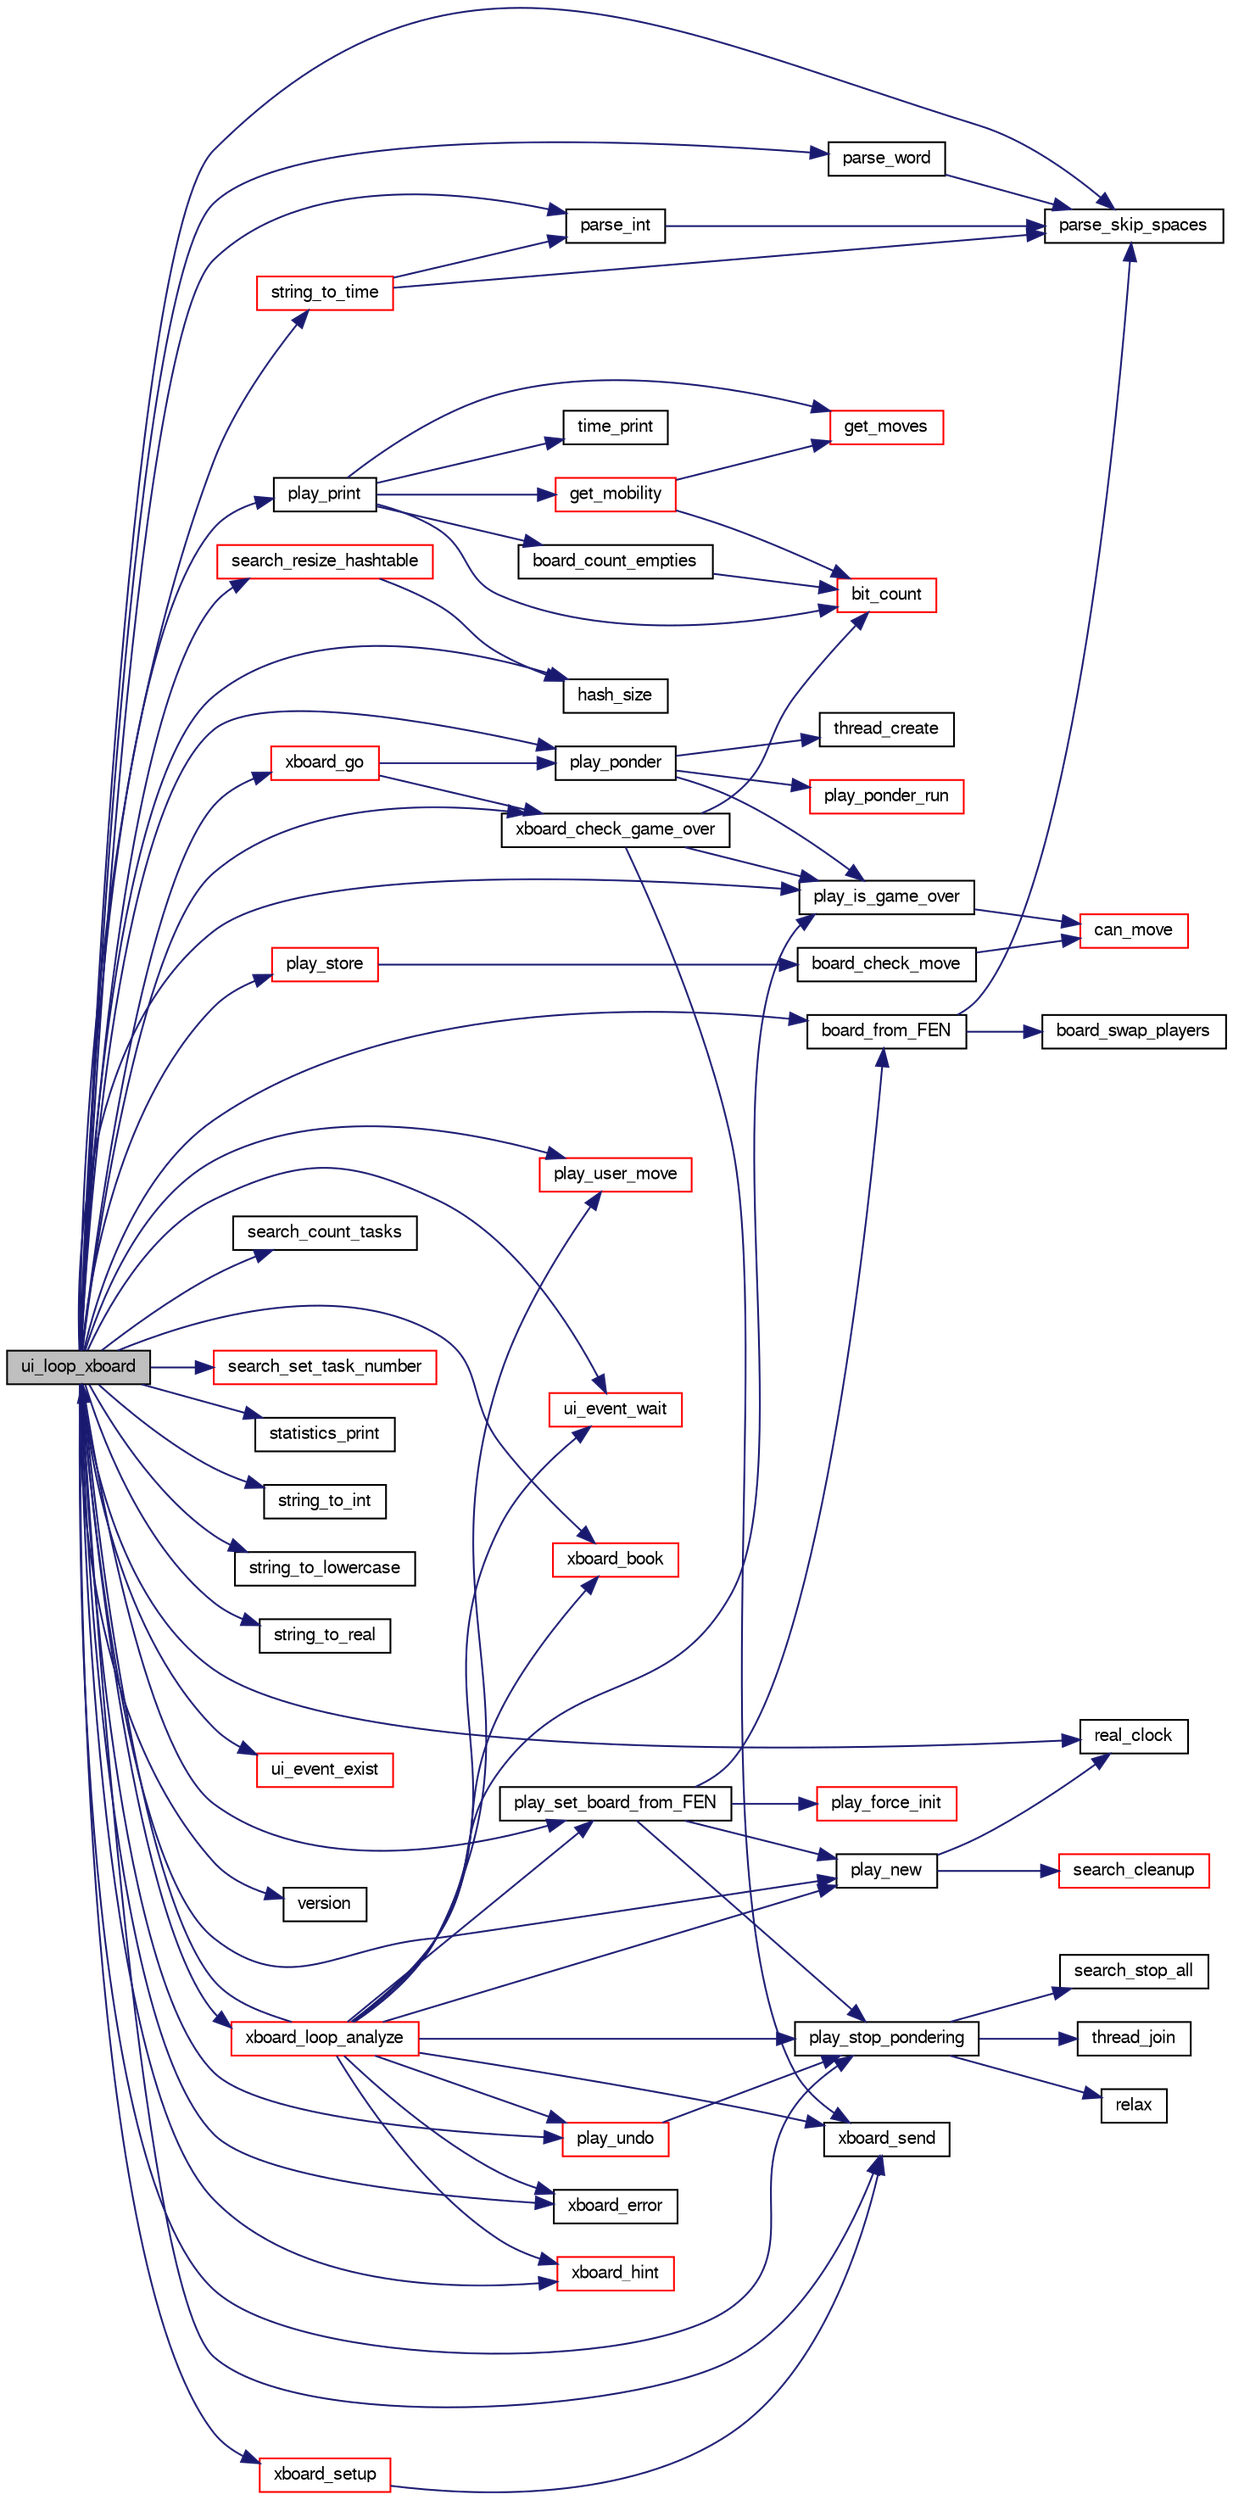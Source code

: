 digraph "ui_loop_xboard"
{
 // LATEX_PDF_SIZE
  bgcolor="transparent";
  edge [fontname="FreeSans",fontsize="10",labelfontname="FreeSans",labelfontsize="10"];
  node [fontname="FreeSans",fontsize="10",shape=record];
  rankdir="LR";
  Node1 [label="ui_loop_xboard",height=0.2,width=0.4,color="black", fillcolor="grey75", style="filled", fontcolor="black",tooltip="Loop event."];
  Node1 -> Node2 [color="midnightblue",fontsize="10",style="solid",fontname="FreeSans"];
  Node2 [label="board_from_FEN",height=0.2,width=0.4,color="black",URL="$board_8c.html#af29492953715e526dd895b6c59dc5de6",tooltip="Set a board from a string description."];
  Node2 -> Node3 [color="midnightblue",fontsize="10",style="solid",fontname="FreeSans"];
  Node3 [label="board_swap_players",height=0.2,width=0.4,color="black",URL="$board_8c.html#a4d389fb0245969a39744349230ce7703",tooltip="Swap players."];
  Node2 -> Node4 [color="midnightblue",fontsize="10",style="solid",fontname="FreeSans"];
  Node4 [label="parse_skip_spaces",height=0.2,width=0.4,color="black",URL="$util_8c.html#a35508e8fcec689d875231b2f93fbe4a5",tooltip="Skip spaces."];
  Node1 -> Node5 [color="midnightblue",fontsize="10",style="solid",fontname="FreeSans"];
  Node5 [label="hash_size",height=0.2,width=0.4,color="black",URL="$xboard_8c.html#a4877b48030424ed5b876bcebf12b95f2",tooltip=" "];
  Node1 -> Node6 [color="midnightblue",fontsize="10",style="solid",fontname="FreeSans"];
  Node6 [label="parse_int",height=0.2,width=0.4,color="black",URL="$util_8c.html#a0fad57b1fd6851c6cde5258a897b7a61",tooltip="Parse an integer."];
  Node6 -> Node4 [color="midnightblue",fontsize="10",style="solid",fontname="FreeSans"];
  Node1 -> Node4 [color="midnightblue",fontsize="10",style="solid",fontname="FreeSans"];
  Node1 -> Node7 [color="midnightblue",fontsize="10",style="solid",fontname="FreeSans"];
  Node7 [label="parse_word",height=0.2,width=0.4,color="black",URL="$util_8c.html#a37223454580e3fd41f4bddb3c3970da5",tooltip="Parse a word."];
  Node7 -> Node4 [color="midnightblue",fontsize="10",style="solid",fontname="FreeSans"];
  Node1 -> Node8 [color="midnightblue",fontsize="10",style="solid",fontname="FreeSans"];
  Node8 [label="play_is_game_over",height=0.2,width=0.4,color="black",URL="$play_8c.html#ad8fbdebca393fc37414e594b098650b3",tooltip="Check if game is over."];
  Node8 -> Node9 [color="midnightblue",fontsize="10",style="solid",fontname="FreeSans"];
  Node9 [label="can_move",height=0.2,width=0.4,color="red",URL="$board_8c.html#ae1a532d6eaa0e55357d0f4b9cd659b88",tooltip="Check if a player can move."];
  Node1 -> Node12 [color="midnightblue",fontsize="10",style="solid",fontname="FreeSans"];
  Node12 [label="play_new",height=0.2,width=0.4,color="black",URL="$play_8c.html#a61b819f1f97c593c9ed9b75b8a99e719",tooltip="Start a new game."];
  Node12 -> Node13 [color="midnightblue",fontsize="10",style="solid",fontname="FreeSans"];
  Node13 [label="real_clock",height=0.2,width=0.4,color="black",URL="$util_8h.html#a358b4c5eab4941b90bb9ef1676e5f7e5",tooltip=" "];
  Node12 -> Node14 [color="midnightblue",fontsize="10",style="solid",fontname="FreeSans"];
  Node14 [label="search_cleanup",height=0.2,width=0.4,color="red",URL="$search_8c.html#a7b93f77633c01068248bd9072013981a",tooltip="Clean-up some search data."];
  Node1 -> Node16 [color="midnightblue",fontsize="10",style="solid",fontname="FreeSans"];
  Node16 [label="play_ponder",height=0.2,width=0.4,color="black",URL="$play_8c.html#a391455b9715193a13afe7d863734893f",tooltip="Ponder."];
  Node16 -> Node8 [color="midnightblue",fontsize="10",style="solid",fontname="FreeSans"];
  Node16 -> Node17 [color="midnightblue",fontsize="10",style="solid",fontname="FreeSans"];
  Node17 [label="play_ponder_run",height=0.2,width=0.4,color="red",URL="$play_8c.html#a6a826d8e8634b46e269daeed05de785c",tooltip="do ponderation."];
  Node16 -> Node177 [color="midnightblue",fontsize="10",style="solid",fontname="FreeSans"];
  Node177 [label="thread_create",height=0.2,width=0.4,color="black",URL="$util_8c.html#a5135c80b00fc096aff7c6b2d89020cc8",tooltip="Create a thread."];
  Node1 -> Node178 [color="midnightblue",fontsize="10",style="solid",fontname="FreeSans"];
  Node178 [label="play_print",height=0.2,width=0.4,color="black",URL="$play_8c.html#a271dcbbc65d1c9645070a03676a0fe29",tooltip="Print the game state."];
  Node178 -> Node23 [color="midnightblue",fontsize="10",style="solid",fontname="FreeSans"];
  Node23 [label="bit_count",height=0.2,width=0.4,color="red",URL="$bit_8c.html#a830fec0a90989da1f1900ff609b92167",tooltip="Count the number of bits set to one in an unsigned long long."];
  Node178 -> Node179 [color="midnightblue",fontsize="10",style="solid",fontname="FreeSans"];
  Node179 [label="board_count_empties",height=0.2,width=0.4,color="black",URL="$board_8c.html#a35de0f1560f069cd442105c319df2c15",tooltip="Check if the game is over."];
  Node179 -> Node23 [color="midnightblue",fontsize="10",style="solid",fontname="FreeSans"];
  Node178 -> Node25 [color="midnightblue",fontsize="10",style="solid",fontname="FreeSans"];
  Node25 [label="get_mobility",height=0.2,width=0.4,color="red",URL="$board_8c.html#a7509639c4e49c56fe83b3d978580ed42",tooltip="Count legal moves."];
  Node25 -> Node23 [color="midnightblue",fontsize="10",style="solid",fontname="FreeSans"];
  Node25 -> Node26 [color="midnightblue",fontsize="10",style="solid",fontname="FreeSans"];
  Node26 [label="get_moves",height=0.2,width=0.4,color="red",URL="$board_8c.html#a7610dc936a6aea22b3c5e162f722a7a1",tooltip="Get legal moves."];
  Node178 -> Node26 [color="midnightblue",fontsize="10",style="solid",fontname="FreeSans"];
  Node178 -> Node32 [color="midnightblue",fontsize="10",style="solid",fontname="FreeSans"];
  Node32 [label="time_print",height=0.2,width=0.4,color="black",URL="$util_8c.html#a0379cb7b898e08489b0dcda99430ef96",tooltip="Print time as \"D:HH:MM:SS.CC\"."];
  Node1 -> Node180 [color="midnightblue",fontsize="10",style="solid",fontname="FreeSans"];
  Node180 [label="play_set_board_from_FEN",height=0.2,width=0.4,color="black",URL="$play_8c.html#a377c8cff47d9a59797cc615360b659be",tooltip="Set a new board."];
  Node180 -> Node2 [color="midnightblue",fontsize="10",style="solid",fontname="FreeSans"];
  Node180 -> Node181 [color="midnightblue",fontsize="10",style="solid",fontname="FreeSans"];
  Node181 [label="play_force_init",height=0.2,width=0.4,color="red",URL="$play_8c.html#a8ae26aeb1f439fc5a4bed1af1cb6a4ce",tooltip="Initialize a forced line."];
  Node180 -> Node12 [color="midnightblue",fontsize="10",style="solid",fontname="FreeSans"];
  Node180 -> Node194 [color="midnightblue",fontsize="10",style="solid",fontname="FreeSans"];
  Node194 [label="play_stop_pondering",height=0.2,width=0.4,color="black",URL="$play_8c.html#a4a4b7bf94f1ee79c788fbcca3ddc347f",tooltip="Stop pondering."];
  Node194 -> Node195 [color="midnightblue",fontsize="10",style="solid",fontname="FreeSans"];
  Node195 [label="relax",height=0.2,width=0.4,color="black",URL="$util_8c.html#ae20ec7bae5f5bc33f169d416601e2eea",tooltip="sleep for t ms."];
  Node194 -> Node130 [color="midnightblue",fontsize="10",style="solid",fontname="FreeSans"];
  Node130 [label="search_stop_all",height=0.2,width=0.4,color="black",URL="$search_8c.html#ad775910af78c46412b5ee4b8bc887b67",tooltip="Stop the search."];
  Node194 -> Node135 [color="midnightblue",fontsize="10",style="solid",fontname="FreeSans"];
  Node135 [label="thread_join",height=0.2,width=0.4,color="black",URL="$util_8c.html#a52efa84f4cfd49921787886d9543ab64",tooltip="Join a thread."];
  Node1 -> Node194 [color="midnightblue",fontsize="10",style="solid",fontname="FreeSans"];
  Node1 -> Node196 [color="midnightblue",fontsize="10",style="solid",fontname="FreeSans"];
  Node196 [label="play_store",height=0.2,width=0.4,color="red",URL="$play_8c.html#a050579c3f94a2d5990bc186369ad7980",tooltip="store the game into the opening book"];
  Node196 -> Node52 [color="midnightblue",fontsize="10",style="solid",fontname="FreeSans"];
  Node52 [label="board_check_move",height=0.2,width=0.4,color="black",URL="$board_8c.html#a0461002c2a4fd95a361b6e1ee8637a65",tooltip="Check if a move is legal."];
  Node52 -> Node9 [color="midnightblue",fontsize="10",style="solid",fontname="FreeSans"];
  Node1 -> Node226 [color="midnightblue",fontsize="10",style="solid",fontname="FreeSans"];
  Node226 [label="play_undo",height=0.2,width=0.4,color="red",URL="$play_8c.html#ad882a4aab00428deb1159a896b46884e",tooltip="Undo a move."];
  Node226 -> Node194 [color="midnightblue",fontsize="10",style="solid",fontname="FreeSans"];
  Node1 -> Node228 [color="midnightblue",fontsize="10",style="solid",fontname="FreeSans"];
  Node228 [label="play_user_move",height=0.2,width=0.4,color="red",URL="$play_8c.html#a7c5196ce6ab45f351647f82a000cd265",tooltip="Play a user move."];
  Node1 -> Node13 [color="midnightblue",fontsize="10",style="solid",fontname="FreeSans"];
  Node1 -> Node168 [color="midnightblue",fontsize="10",style="solid",fontname="FreeSans"];
  Node168 [label="search_count_tasks",height=0.2,width=0.4,color="black",URL="$search_8c.html#abd4fe1079f4e08e92ebc3ebf3281654f",tooltip="Count the number of tasks used in parallel search."];
  Node1 -> Node231 [color="midnightblue",fontsize="10",style="solid",fontname="FreeSans"];
  Node231 [label="search_resize_hashtable",height=0.2,width=0.4,color="red",URL="$search_8c.html#ad756f3d725bad22fa63af668b920f776",tooltip=" "];
  Node231 -> Node5 [color="midnightblue",fontsize="10",style="solid",fontname="FreeSans"];
  Node1 -> Node233 [color="midnightblue",fontsize="10",style="solid",fontname="FreeSans"];
  Node233 [label="search_set_task_number",height=0.2,width=0.4,color="red",URL="$search_8c.html#a68cd7675b74d22fc78ce88467e02d6ab",tooltip="Change the number of task."];
  Node1 -> Node171 [color="midnightblue",fontsize="10",style="solid",fontname="FreeSans"];
  Node171 [label="statistics_print",height=0.2,width=0.4,color="black",URL="$stats_8c.html#af15b5cd7664fb5e595189ba085486f45",tooltip="Print statistics."];
  Node1 -> Node241 [color="midnightblue",fontsize="10",style="solid",fontname="FreeSans"];
  Node241 [label="string_to_int",height=0.2,width=0.4,color="black",URL="$util_8c.html#a892b51d59129915627472acdf3265d3b",tooltip="Convert a string into an integer."];
  Node1 -> Node242 [color="midnightblue",fontsize="10",style="solid",fontname="FreeSans"];
  Node242 [label="string_to_lowercase",height=0.2,width=0.4,color="black",URL="$util_8c.html#a63f0d8023994d5b47de94f80738870e8",tooltip="Change all char of a string to lowercase."];
  Node1 -> Node243 [color="midnightblue",fontsize="10",style="solid",fontname="FreeSans"];
  Node243 [label="string_to_real",height=0.2,width=0.4,color="black",URL="$util_8c.html#a9a627e55de351c5105f457c5558e92c0",tooltip="Convert a string into a real number."];
  Node1 -> Node244 [color="midnightblue",fontsize="10",style="solid",fontname="FreeSans"];
  Node244 [label="string_to_time",height=0.2,width=0.4,color="red",URL="$util_8c.html#ae7e1797deb6cddf421419046a869bb7c",tooltip="Read time as \"D:HH:MM:SS.C\"."];
  Node244 -> Node6 [color="midnightblue",fontsize="10",style="solid",fontname="FreeSans"];
  Node244 -> Node4 [color="midnightblue",fontsize="10",style="solid",fontname="FreeSans"];
  Node1 -> Node246 [color="midnightblue",fontsize="10",style="solid",fontname="FreeSans"];
  Node246 [label="ui_event_exist",height=0.2,width=0.4,color="red",URL="$ui_8c.html#a78147c772d6a1c900228acc2eb598475",tooltip="ui_event_exist"];
  Node1 -> Node248 [color="midnightblue",fontsize="10",style="solid",fontname="FreeSans"];
  Node248 [label="ui_event_wait",height=0.2,width=0.4,color="red",URL="$ui_8c.html#ac3d9125e9061d4d928b05b720fffbb0d",tooltip="Wait input."];
  Node1 -> Node253 [color="midnightblue",fontsize="10",style="solid",fontname="FreeSans"];
  Node253 [label="version",height=0.2,width=0.4,color="black",URL="$edax_8c.html#af986bd0575ec9b913dfab4b8422509ae",tooltip="Print version & copyright."];
  Node1 -> Node254 [color="midnightblue",fontsize="10",style="solid",fontname="FreeSans"];
  Node254 [label="xboard_book",height=0.2,width=0.4,color="red",URL="$xboard_8c.html#a498d40e5c213c58ed6f986dbe834048b",tooltip="Send a move from the book, if available."];
  Node1 -> Node256 [color="midnightblue",fontsize="10",style="solid",fontname="FreeSans"];
  Node256 [label="xboard_check_game_over",height=0.2,width=0.4,color="black",URL="$xboard_8c.html#a14d8dd2a07b408d8cde575639502fd62",tooltip="Check if the game is over."];
  Node256 -> Node23 [color="midnightblue",fontsize="10",style="solid",fontname="FreeSans"];
  Node256 -> Node8 [color="midnightblue",fontsize="10",style="solid",fontname="FreeSans"];
  Node256 -> Node257 [color="midnightblue",fontsize="10",style="solid",fontname="FreeSans"];
  Node257 [label="xboard_send",height=0.2,width=0.4,color="black",URL="$xboard_8c.html#a2e7102c5e911ea60b9c9f9f1ae90cff2",tooltip="Send a command to xboard/winboard GUI."];
  Node1 -> Node258 [color="midnightblue",fontsize="10",style="solid",fontname="FreeSans"];
  Node258 [label="xboard_error",height=0.2,width=0.4,color="black",URL="$xboard_8c.html#a16df507eabb96655e26f05a99168d63a",tooltip="Print an error."];
  Node1 -> Node259 [color="midnightblue",fontsize="10",style="solid",fontname="FreeSans"];
  Node259 [label="xboard_go",height=0.2,width=0.4,color="red",URL="$xboard_8c.html#ac3cbe43d38c75f78ef60f463f91bf3fe",tooltip=" "];
  Node259 -> Node16 [color="midnightblue",fontsize="10",style="solid",fontname="FreeSans"];
  Node259 -> Node256 [color="midnightblue",fontsize="10",style="solid",fontname="FreeSans"];
  Node1 -> Node273 [color="midnightblue",fontsize="10",style="solid",fontname="FreeSans"];
  Node273 [label="xboard_hint",height=0.2,width=0.4,color="red",URL="$xboard_8c.html#ae6eae2c7ca24e320195ac13aed9a0751",tooltip="Send a hint."];
  Node1 -> Node274 [color="midnightblue",fontsize="10",style="solid",fontname="FreeSans"];
  Node274 [label="xboard_loop_analyze",height=0.2,width=0.4,color="red",URL="$xboard_8c.html#a6ec4f7e4a6e59e32b5eb95b566f098c8",tooltip="Analyze."];
  Node274 -> Node8 [color="midnightblue",fontsize="10",style="solid",fontname="FreeSans"];
  Node274 -> Node12 [color="midnightblue",fontsize="10",style="solid",fontname="FreeSans"];
  Node274 -> Node180 [color="midnightblue",fontsize="10",style="solid",fontname="FreeSans"];
  Node274 -> Node194 [color="midnightblue",fontsize="10",style="solid",fontname="FreeSans"];
  Node274 -> Node226 [color="midnightblue",fontsize="10",style="solid",fontname="FreeSans"];
  Node274 -> Node228 [color="midnightblue",fontsize="10",style="solid",fontname="FreeSans"];
  Node274 -> Node248 [color="midnightblue",fontsize="10",style="solid",fontname="FreeSans"];
  Node274 -> Node1 [color="midnightblue",fontsize="10",style="solid",fontname="FreeSans"];
  Node274 -> Node254 [color="midnightblue",fontsize="10",style="solid",fontname="FreeSans"];
  Node274 -> Node258 [color="midnightblue",fontsize="10",style="solid",fontname="FreeSans"];
  Node274 -> Node273 [color="midnightblue",fontsize="10",style="solid",fontname="FreeSans"];
  Node274 -> Node257 [color="midnightblue",fontsize="10",style="solid",fontname="FreeSans"];
  Node1 -> Node257 [color="midnightblue",fontsize="10",style="solid",fontname="FreeSans"];
  Node1 -> Node277 [color="midnightblue",fontsize="10",style="solid",fontname="FreeSans"];
  Node277 [label="xboard_setup",height=0.2,width=0.4,color="red",URL="$xboard_8c.html#a0bad3fc3086a5dd2dc87a4865f7aa576",tooltip=" "];
  Node277 -> Node257 [color="midnightblue",fontsize="10",style="solid",fontname="FreeSans"];
}
